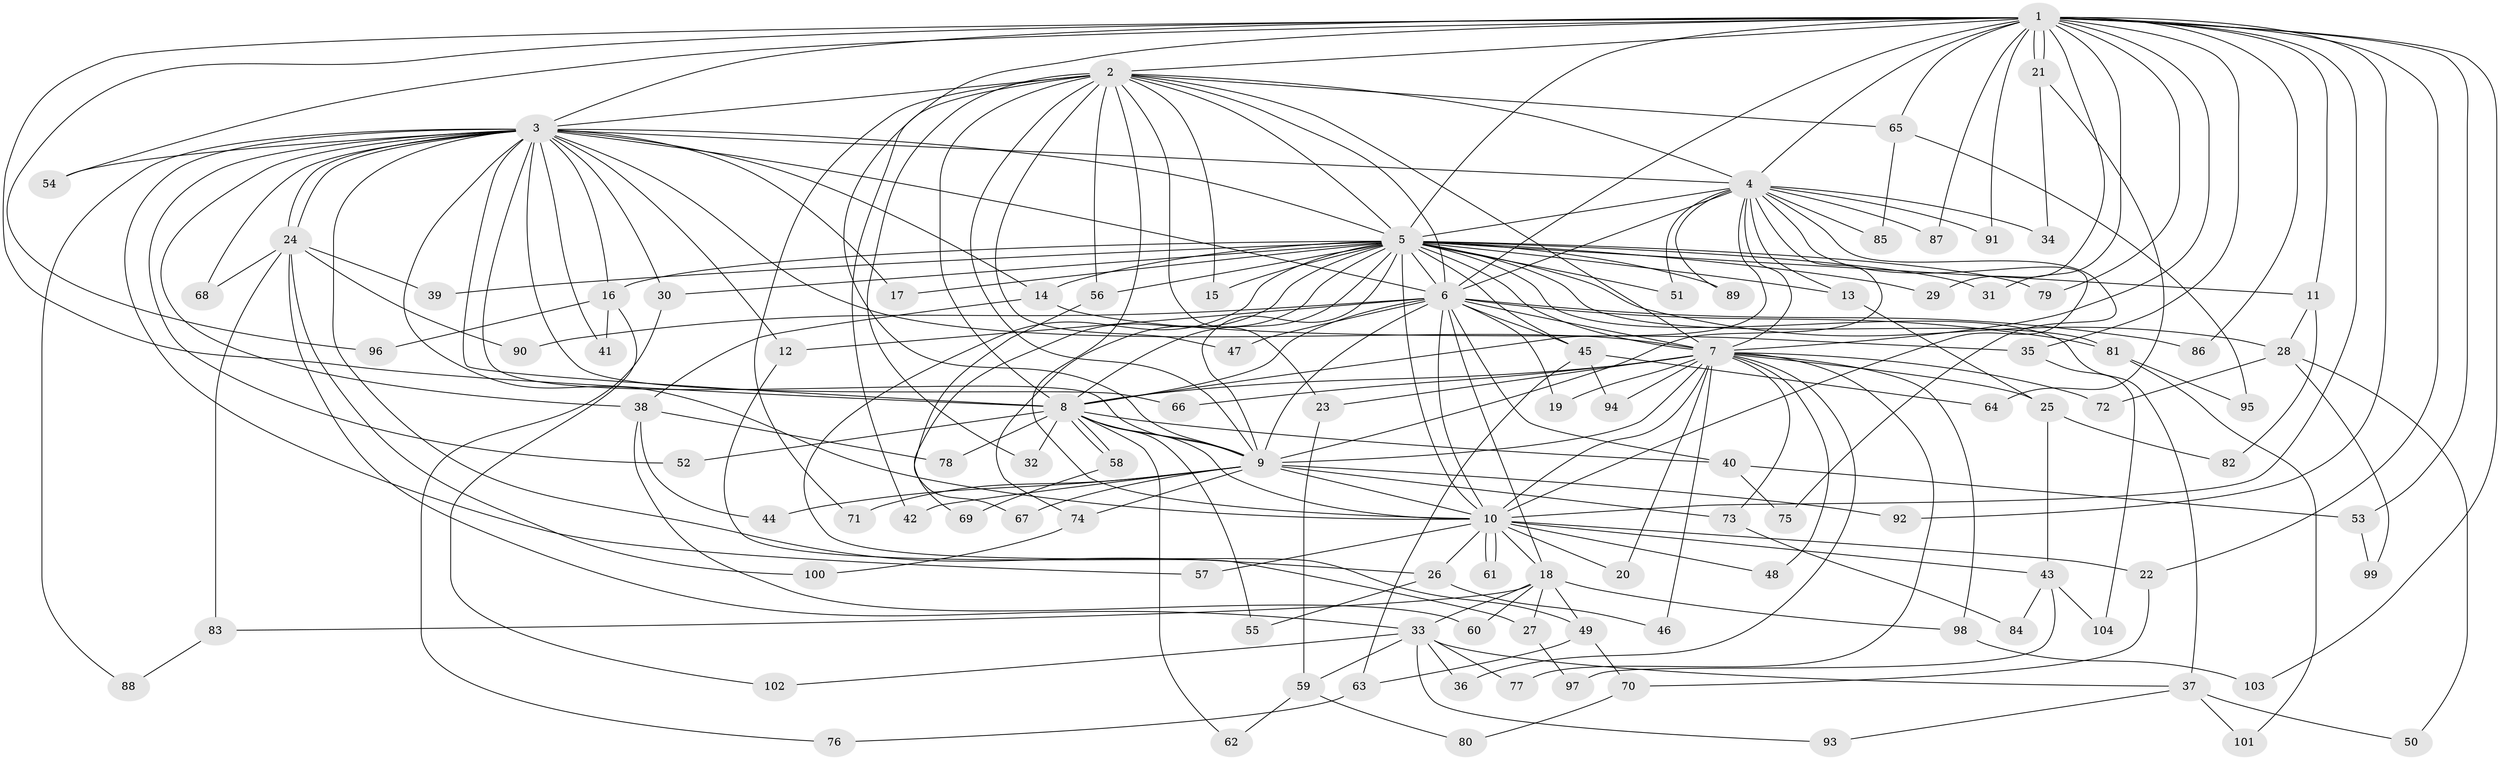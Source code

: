 // coarse degree distribution, {20: 0.019230769230769232, 14: 0.038461538461538464, 9: 0.038461538461538464, 21: 0.019230769230769232, 16: 0.019230769230769232, 12: 0.019230769230769232, 13: 0.019230769230769232, 6: 0.09615384615384616, 2: 0.40384615384615385, 8: 0.038461538461538464, 3: 0.11538461538461539, 4: 0.09615384615384616, 7: 0.019230769230769232, 5: 0.038461538461538464, 1: 0.019230769230769232}
// Generated by graph-tools (version 1.1) at 2025/49/03/04/25 22:49:44]
// undirected, 104 vertices, 233 edges
graph export_dot {
  node [color=gray90,style=filled];
  1;
  2;
  3;
  4;
  5;
  6;
  7;
  8;
  9;
  10;
  11;
  12;
  13;
  14;
  15;
  16;
  17;
  18;
  19;
  20;
  21;
  22;
  23;
  24;
  25;
  26;
  27;
  28;
  29;
  30;
  31;
  32;
  33;
  34;
  35;
  36;
  37;
  38;
  39;
  40;
  41;
  42;
  43;
  44;
  45;
  46;
  47;
  48;
  49;
  50;
  51;
  52;
  53;
  54;
  55;
  56;
  57;
  58;
  59;
  60;
  61;
  62;
  63;
  64;
  65;
  66;
  67;
  68;
  69;
  70;
  71;
  72;
  73;
  74;
  75;
  76;
  77;
  78;
  79;
  80;
  81;
  82;
  83;
  84;
  85;
  86;
  87;
  88;
  89;
  90;
  91;
  92;
  93;
  94;
  95;
  96;
  97;
  98;
  99;
  100;
  101;
  102;
  103;
  104;
  1 -- 2;
  1 -- 3;
  1 -- 4;
  1 -- 5;
  1 -- 6;
  1 -- 7;
  1 -- 8;
  1 -- 9;
  1 -- 10;
  1 -- 11;
  1 -- 21;
  1 -- 21;
  1 -- 22;
  1 -- 29;
  1 -- 31;
  1 -- 35;
  1 -- 53;
  1 -- 54;
  1 -- 65;
  1 -- 79;
  1 -- 86;
  1 -- 87;
  1 -- 91;
  1 -- 92;
  1 -- 96;
  1 -- 103;
  2 -- 3;
  2 -- 4;
  2 -- 5;
  2 -- 6;
  2 -- 7;
  2 -- 8;
  2 -- 9;
  2 -- 10;
  2 -- 15;
  2 -- 23;
  2 -- 32;
  2 -- 42;
  2 -- 47;
  2 -- 56;
  2 -- 65;
  2 -- 71;
  3 -- 4;
  3 -- 5;
  3 -- 6;
  3 -- 7;
  3 -- 8;
  3 -- 9;
  3 -- 10;
  3 -- 12;
  3 -- 14;
  3 -- 16;
  3 -- 17;
  3 -- 24;
  3 -- 24;
  3 -- 26;
  3 -- 30;
  3 -- 38;
  3 -- 41;
  3 -- 52;
  3 -- 54;
  3 -- 57;
  3 -- 66;
  3 -- 68;
  3 -- 88;
  4 -- 5;
  4 -- 6;
  4 -- 7;
  4 -- 8;
  4 -- 9;
  4 -- 10;
  4 -- 13;
  4 -- 34;
  4 -- 51;
  4 -- 75;
  4 -- 85;
  4 -- 87;
  4 -- 89;
  4 -- 91;
  5 -- 6;
  5 -- 7;
  5 -- 8;
  5 -- 9;
  5 -- 10;
  5 -- 11;
  5 -- 13;
  5 -- 14;
  5 -- 15;
  5 -- 16;
  5 -- 17;
  5 -- 28;
  5 -- 29;
  5 -- 30;
  5 -- 31;
  5 -- 37;
  5 -- 39;
  5 -- 45;
  5 -- 49;
  5 -- 51;
  5 -- 56;
  5 -- 69;
  5 -- 74;
  5 -- 79;
  5 -- 81;
  5 -- 89;
  6 -- 7;
  6 -- 8;
  6 -- 9;
  6 -- 10;
  6 -- 12;
  6 -- 18;
  6 -- 19;
  6 -- 40;
  6 -- 45;
  6 -- 47;
  6 -- 81;
  6 -- 86;
  6 -- 90;
  7 -- 8;
  7 -- 9;
  7 -- 10;
  7 -- 19;
  7 -- 20;
  7 -- 23;
  7 -- 25;
  7 -- 36;
  7 -- 46;
  7 -- 48;
  7 -- 66;
  7 -- 72;
  7 -- 73;
  7 -- 77;
  7 -- 94;
  7 -- 98;
  8 -- 9;
  8 -- 10;
  8 -- 32;
  8 -- 40;
  8 -- 52;
  8 -- 55;
  8 -- 58;
  8 -- 58;
  8 -- 62;
  8 -- 78;
  9 -- 10;
  9 -- 42;
  9 -- 44;
  9 -- 67;
  9 -- 71;
  9 -- 73;
  9 -- 74;
  9 -- 92;
  10 -- 18;
  10 -- 20;
  10 -- 22;
  10 -- 26;
  10 -- 43;
  10 -- 48;
  10 -- 57;
  10 -- 61;
  10 -- 61;
  11 -- 28;
  11 -- 82;
  12 -- 27;
  13 -- 25;
  14 -- 35;
  14 -- 38;
  16 -- 41;
  16 -- 96;
  16 -- 102;
  18 -- 27;
  18 -- 33;
  18 -- 49;
  18 -- 60;
  18 -- 83;
  18 -- 98;
  21 -- 34;
  21 -- 64;
  22 -- 70;
  23 -- 59;
  24 -- 33;
  24 -- 39;
  24 -- 68;
  24 -- 83;
  24 -- 90;
  24 -- 100;
  25 -- 43;
  25 -- 82;
  26 -- 46;
  26 -- 55;
  27 -- 97;
  28 -- 50;
  28 -- 72;
  28 -- 99;
  30 -- 76;
  33 -- 36;
  33 -- 37;
  33 -- 59;
  33 -- 77;
  33 -- 93;
  33 -- 102;
  35 -- 104;
  37 -- 50;
  37 -- 93;
  37 -- 101;
  38 -- 44;
  38 -- 60;
  38 -- 78;
  40 -- 53;
  40 -- 75;
  43 -- 84;
  43 -- 97;
  43 -- 104;
  45 -- 63;
  45 -- 64;
  45 -- 94;
  49 -- 63;
  49 -- 70;
  53 -- 99;
  56 -- 67;
  58 -- 69;
  59 -- 62;
  59 -- 80;
  63 -- 76;
  65 -- 85;
  65 -- 95;
  70 -- 80;
  73 -- 84;
  74 -- 100;
  81 -- 95;
  81 -- 101;
  83 -- 88;
  98 -- 103;
}
